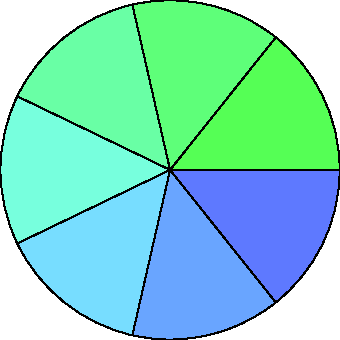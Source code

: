 size(6cm,0);

real n=7, a=360/n;
for (int i = 0; i < n; ++i)
  filldraw((0,0)--arc((0,0),1,i*a,(i+1)*a)--cycle, i/n*blue + (1-i/n)*green + grey);
